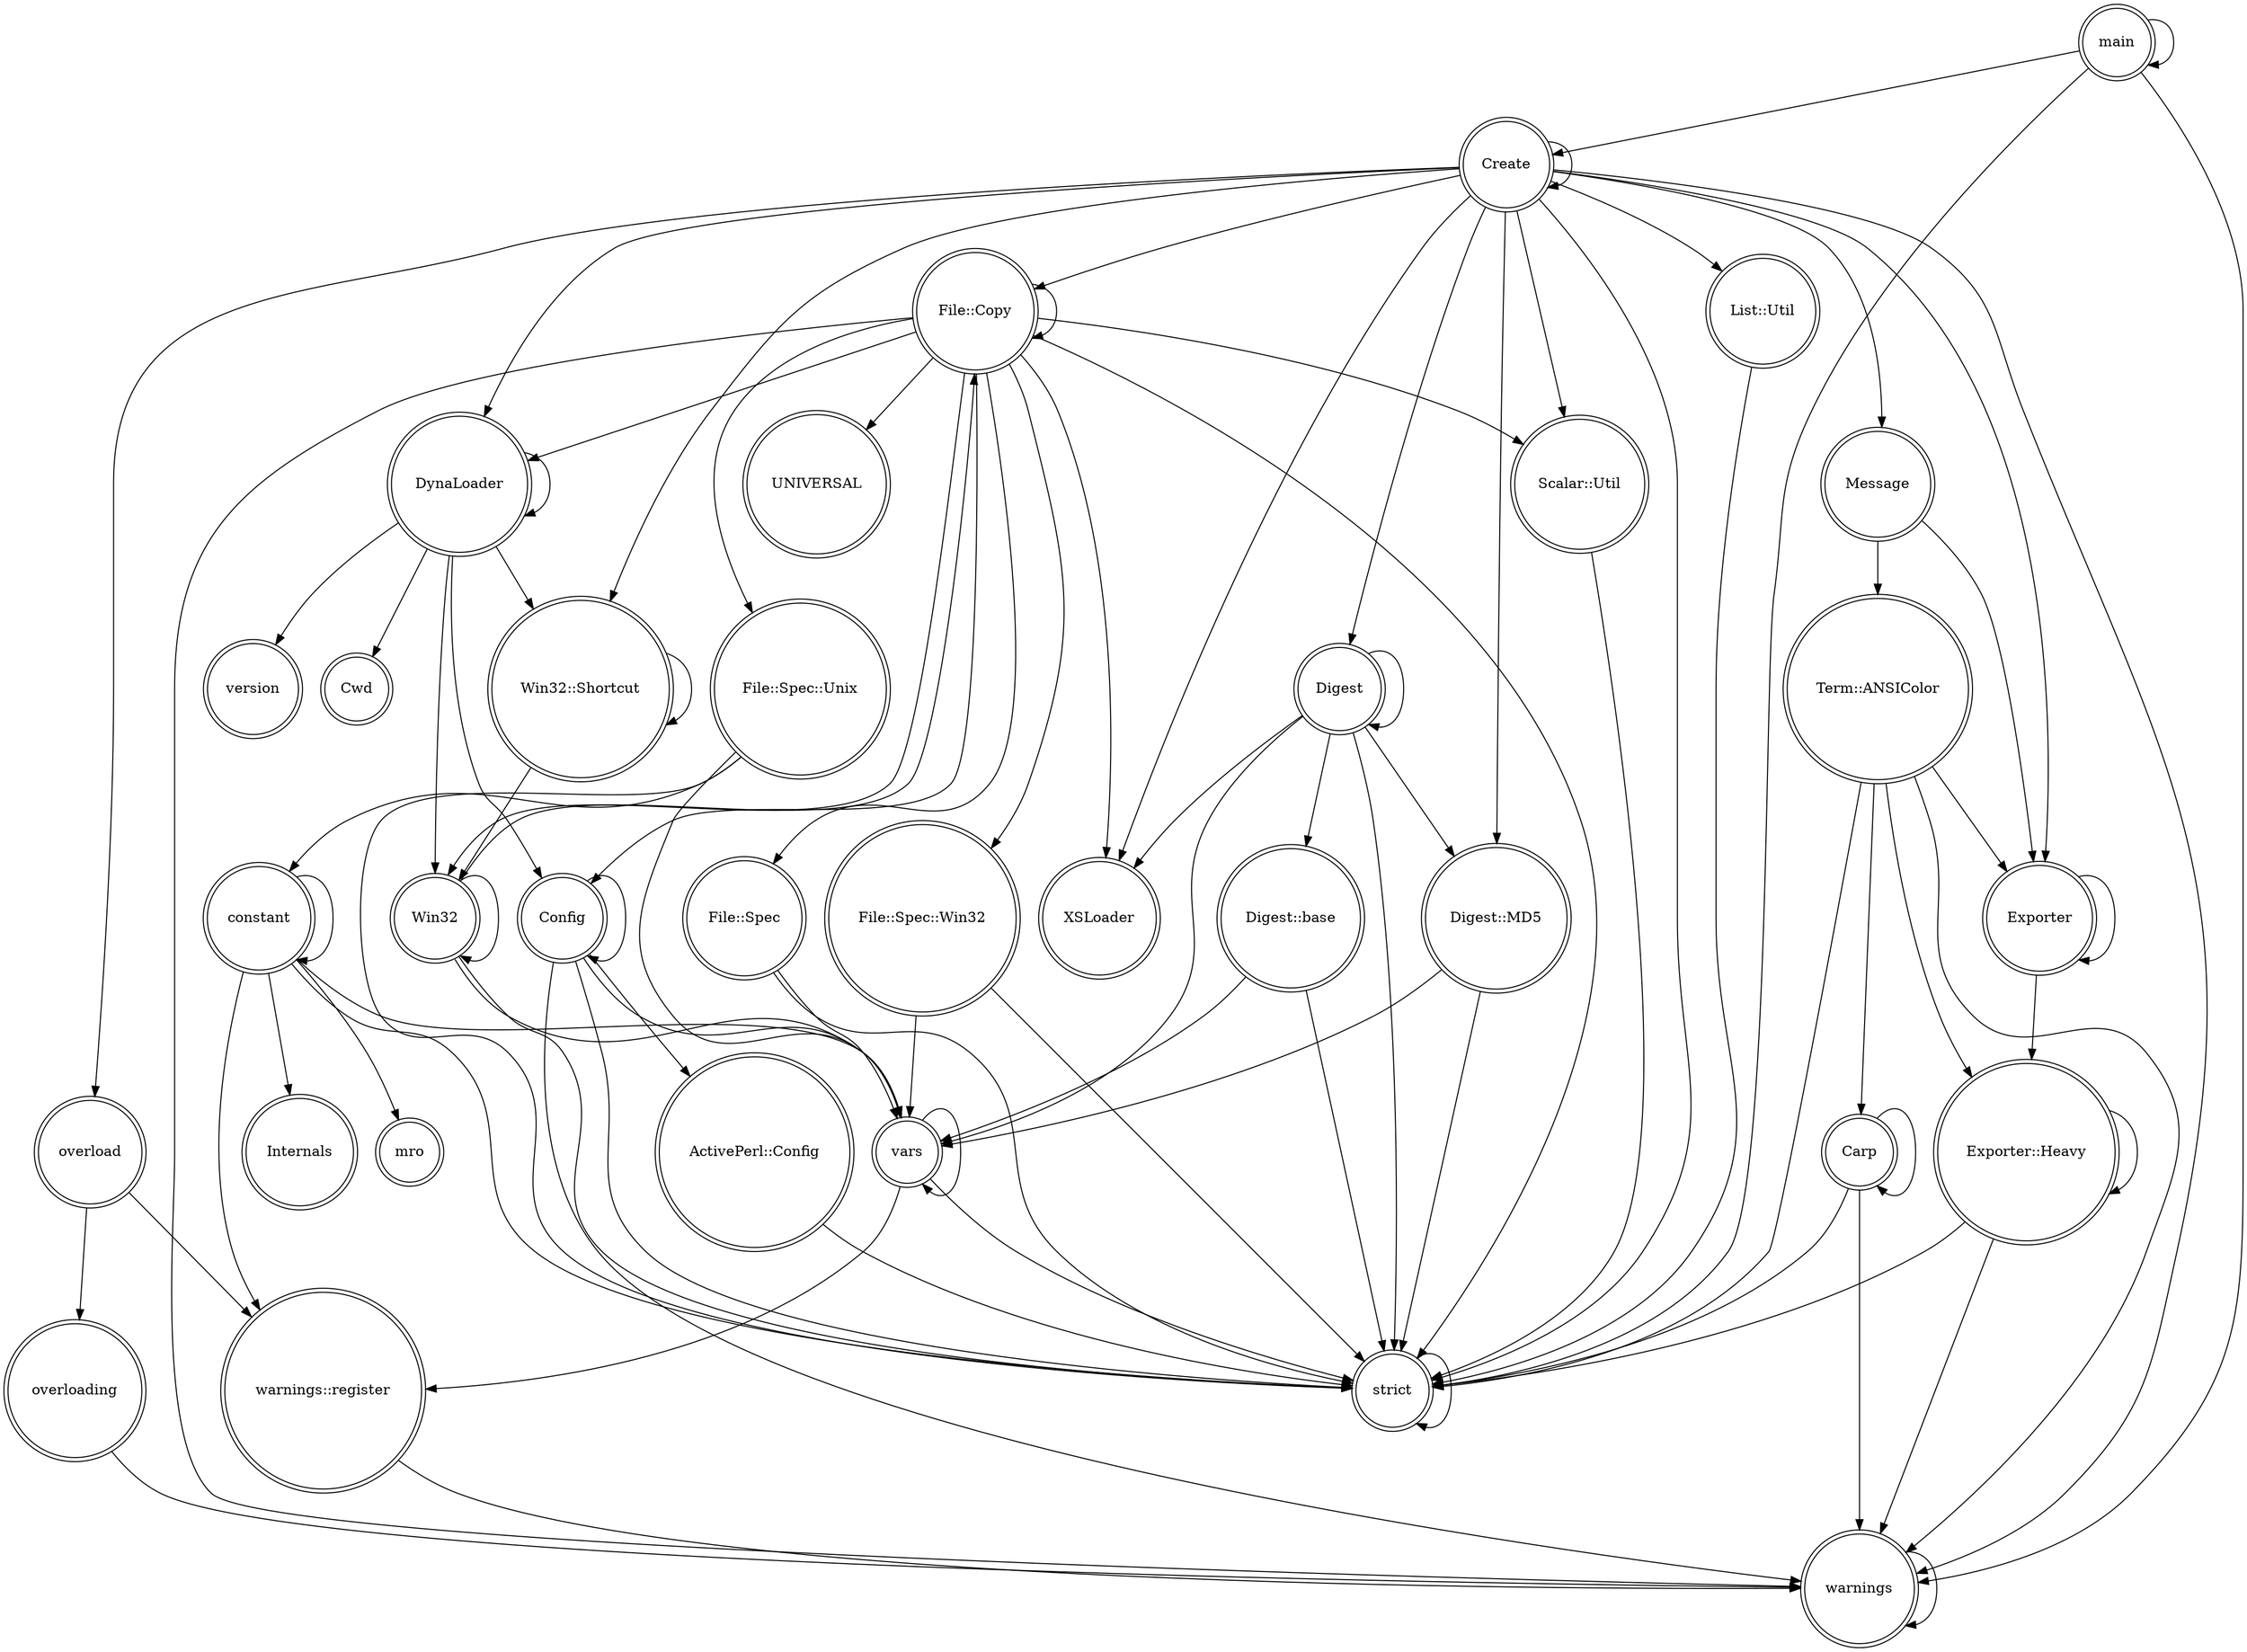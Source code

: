 digraph {
graph [overlap=false]
node [shape=doublecircle];
"Config" -> "strict";
"File::Spec::Unix" -> "vars";
"Create" -> "overload";
"Win32" -> "File::Copy";
"Create" -> "Digest";
"Config" -> "ActivePerl::Config";
"Digest" -> "Digest";
"warnings" -> "warnings";
"List::Util" -> "strict";
"File::Copy" -> "UNIVERSAL";
"Win32::Shortcut" -> "Win32::Shortcut";
"Create" -> "Create";
"Exporter::Heavy" -> "warnings";
"Config" -> "Config";
"Create" -> "XSLoader";
"Term::ANSIColor" -> "warnings";
"Digest::MD5" -> "vars";
"File::Copy" -> "File::Spec";
"DynaLoader" -> "DynaLoader";
"Create" -> "warnings";
"File::Spec::Win32" -> "vars";
"vars" -> "vars";
"File::Copy" -> "Config";
"constant" -> "warnings::register";
"Term::ANSIColor" -> "Exporter";
"Create" -> "Digest::MD5";
"main" -> "Create";
"Carp" -> "Carp";
"DynaLoader" -> "Cwd";
"constant" -> "constant";
"File::Spec" -> "vars";
"Digest::base" -> "vars";
"Digest" -> "vars";
"Exporter::Heavy" -> "Exporter::Heavy";
"Digest" -> "XSLoader";
"vars" -> "strict";
"Digest" -> "strict";
"Create" -> "Scalar::Util";
"constant" -> "vars";
"main" -> "main";
"File::Spec::Win32" -> "strict";
"Win32" -> "Win32";
"warnings::register" -> "warnings";
"File::Copy" -> "XSLoader";
"strict" -> "strict";
"Carp" -> "strict";
"Win32" -> "strict";
"overload" -> "overloading";
"Scalar::Util" -> "strict";
"Config" -> "warnings";
"Exporter" -> "Exporter::Heavy";
"Create" -> "DynaLoader";
"Create" -> "Exporter";
"Term::ANSIColor" -> "Carp";
"constant" -> "Internals";
"File::Copy" -> "File::Copy";
"Create" -> "Message";
"Create" -> "strict";
"Digest" -> "Digest::base";
"Term::ANSIColor" -> "strict";
"Win32" -> "vars";
"main" -> "warnings";
"overloading" -> "warnings";
"File::Copy" -> "Win32";
"vars" -> "warnings::register";
"Create" -> "File::Copy";
"File::Spec::Unix" -> "constant";
"Config" -> "vars";
"Win32::Shortcut" -> "Win32";
"File::Copy" -> "File::Spec::Win32";
"Create" -> "List::Util";
"Message" -> "Exporter";
"DynaLoader" -> "Config";
"Create" -> "Win32::Shortcut";
"constant" -> "strict";
"DynaLoader" -> "Win32";
"Carp" -> "warnings";
"ActivePerl::Config" -> "strict";
"Exporter::Heavy" -> "strict";
"Message" -> "Term::ANSIColor";
"Term::ANSIColor" -> "Exporter::Heavy";
"File::Copy" -> "strict";
"DynaLoader" -> "version";
"Digest::MD5" -> "strict";
"File::Copy" -> "Scalar::Util";
"File::Copy" -> "warnings";
"constant" -> "mro";
"File::Spec" -> "strict";
"main" -> "strict";
"Digest" -> "Digest::MD5";
"File::Copy" -> "DynaLoader";
"Exporter" -> "Exporter";
"Digest::base" -> "strict";
"File::Spec::Unix" -> "strict";
"DynaLoader" -> "Win32::Shortcut";
"overload" -> "warnings::register";
"File::Copy" -> "File::Spec::Unix";
}
